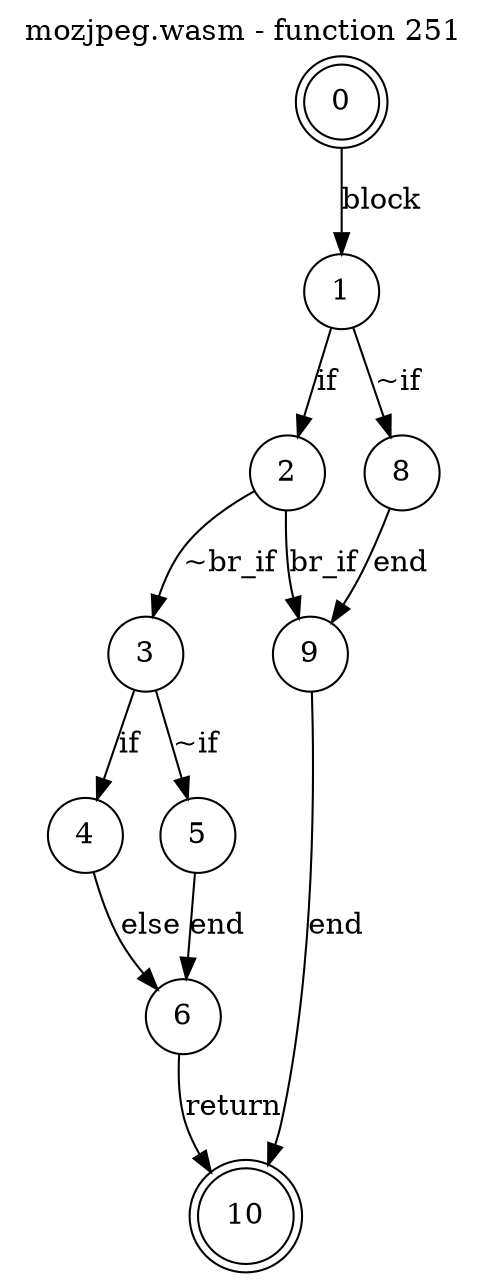 digraph finite_state_machine {
    label = "mozjpeg.wasm - function 251"
    labelloc =  t
    labelfontsize = 16
    labelfontcolor = black
    labelfontname = "Helvetica"
    node [shape = doublecircle]; 0 10;
    node [shape = circle];
    0 -> 1[label="block"];
    1 -> 2[label="if"];
    1 -> 8[label="~if"];
    2 -> 3[label="~br_if"];
    2 -> 9[label="br_if"];
    3 -> 4[label="if"];
    3 -> 5[label="~if"];
    4 -> 6[label="else"];
    5 -> 6[label="end"];
    6 -> 10[label="return"];
    8 -> 9[label="end"];
    9 -> 10[label="end"];
}
